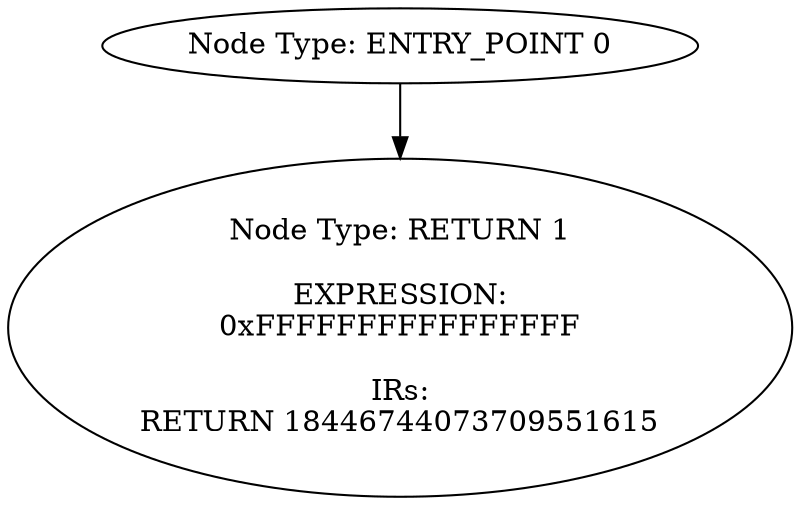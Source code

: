 digraph{
0[label="Node Type: ENTRY_POINT 0
"];
0->1;
1[label="Node Type: RETURN 1

EXPRESSION:
0xFFFFFFFFFFFFFFFF

IRs:
RETURN 18446744073709551615"];
}
